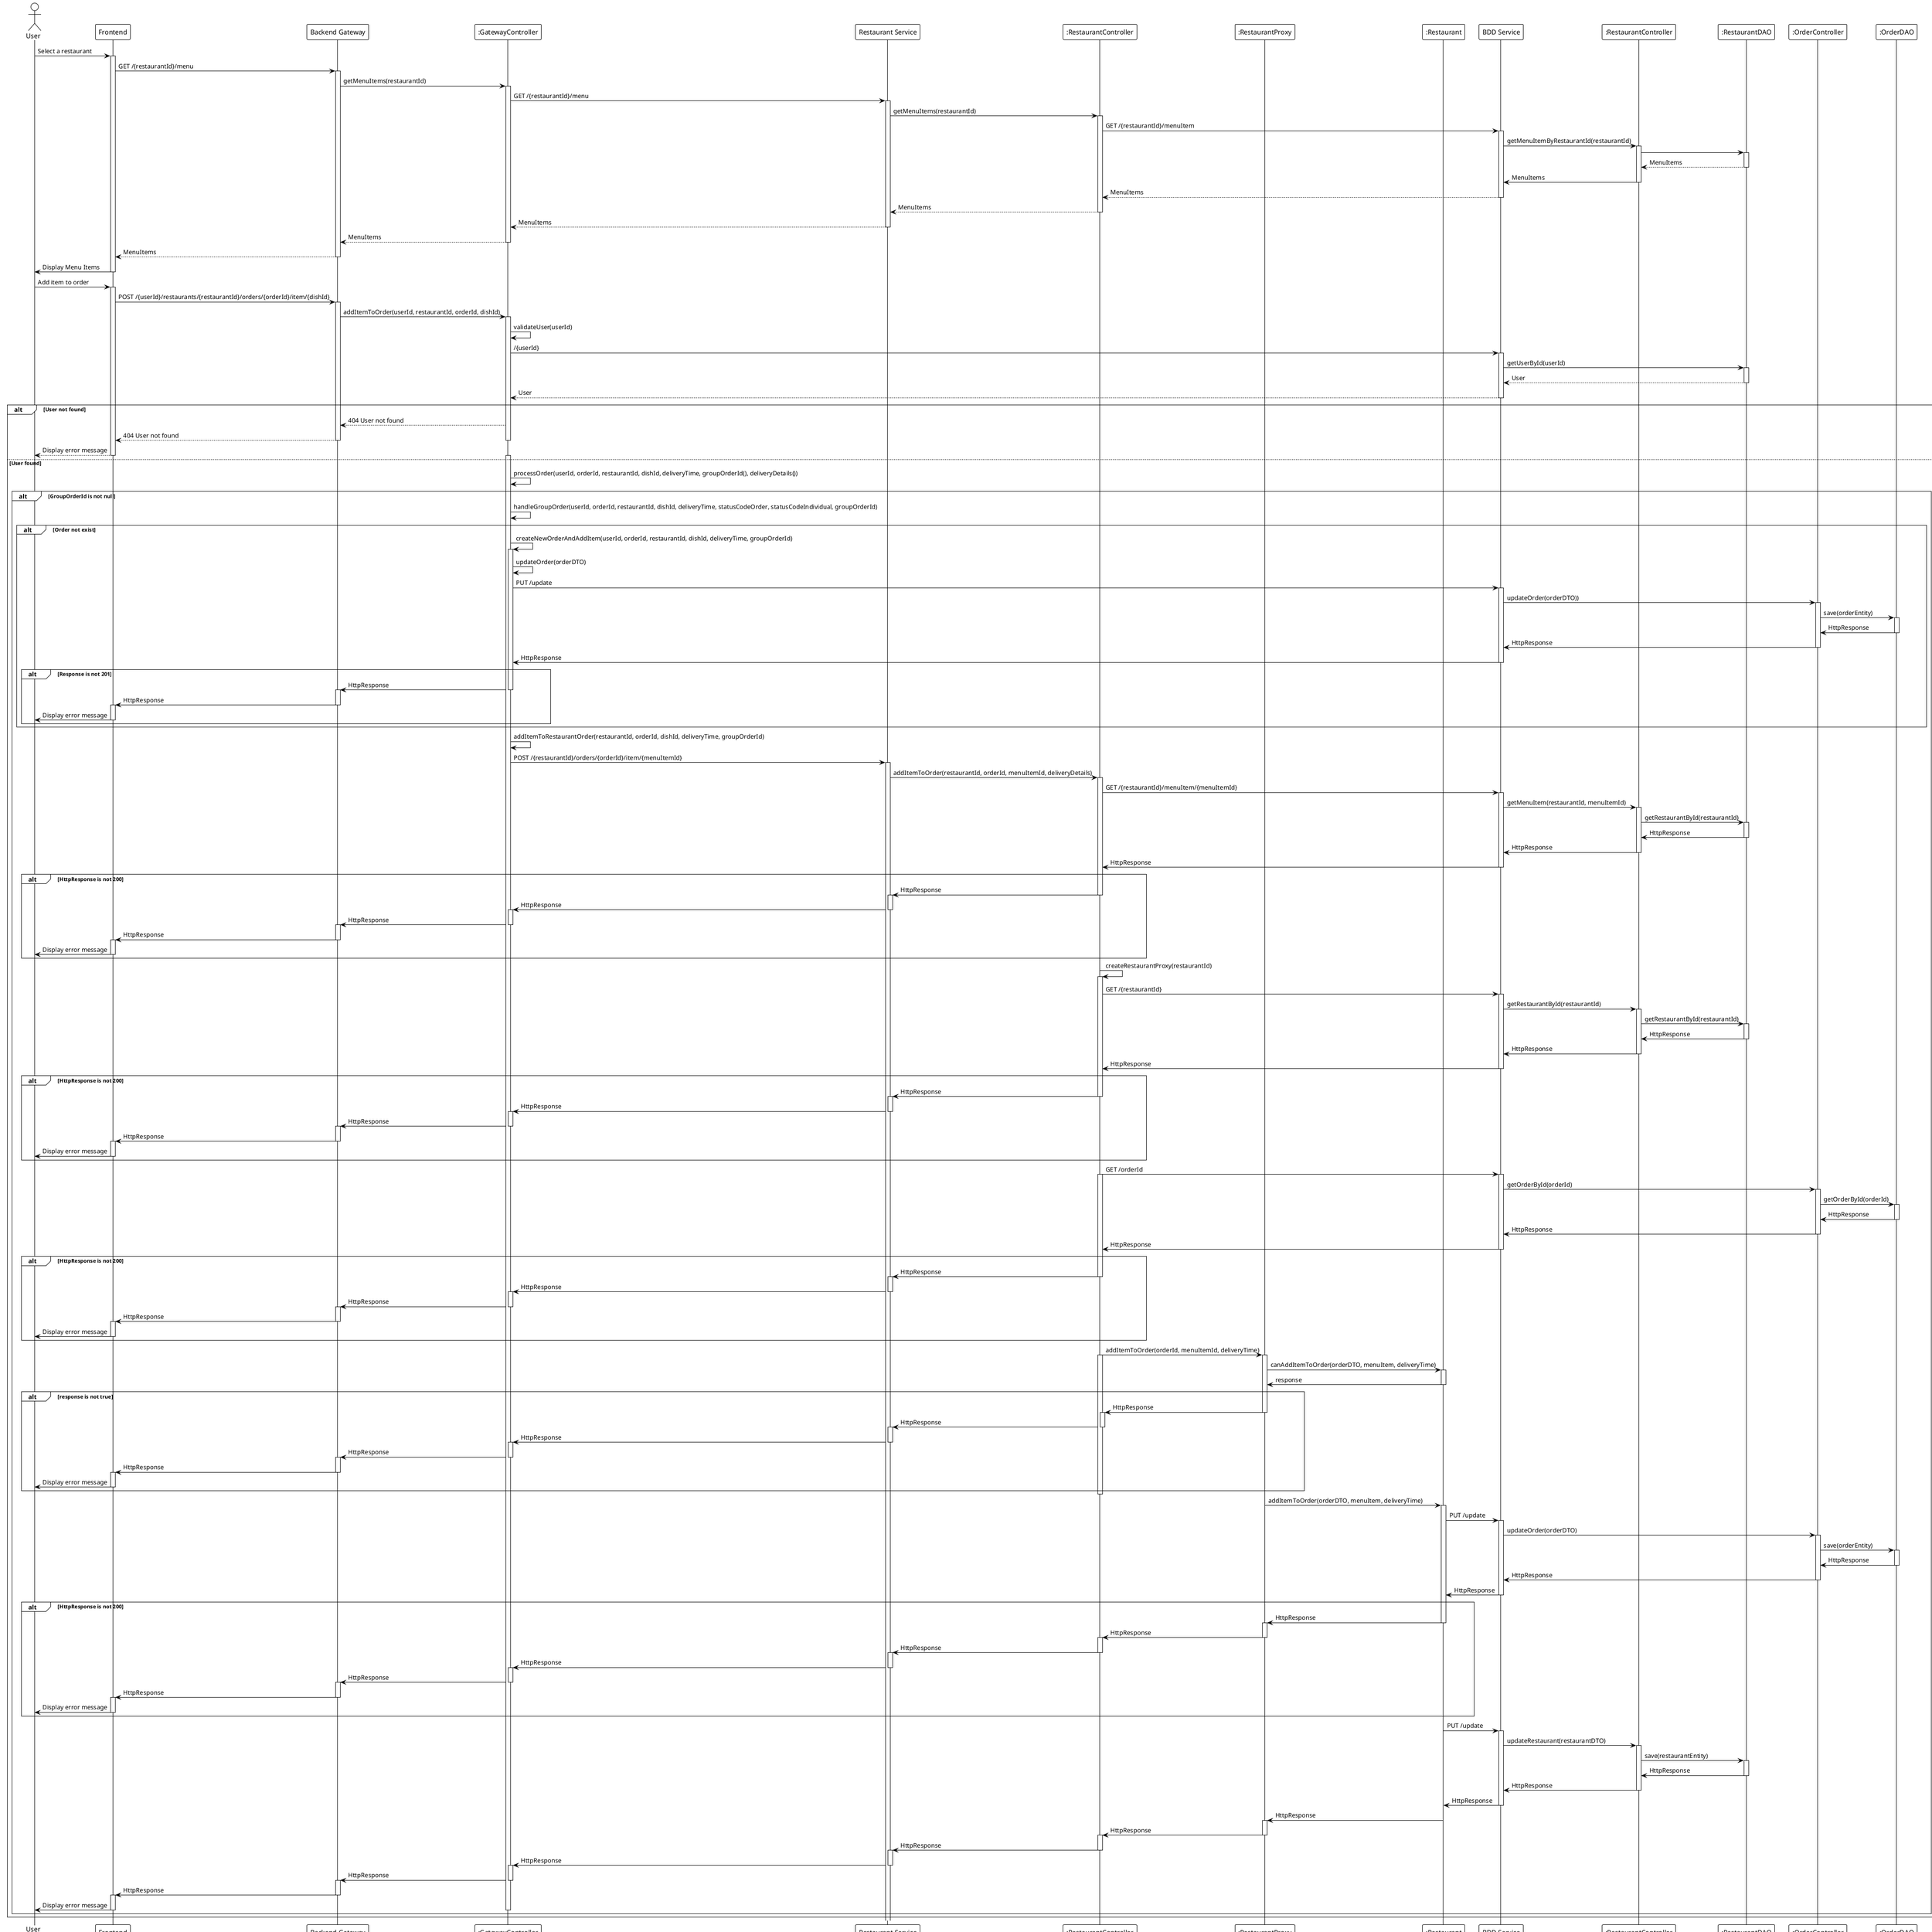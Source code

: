 @startuml
!theme plain
actor User
participant "Frontend" as FE
participant "Backend Gateway" as BG
participant ":GatewayController" as GC
participant "Restaurant Service" as RS
participant ":RestaurantController" as RC
participant ":RestaurantProxy" as RP
participant ":Restaurant" as R
participant "BDD Service" as BDD
participant ":RestaurantController" as BDDRC
participant ":RestaurantDAO" as RDAO
participant ":OrderController" as BDDOC
participant ":OrderDAO" as ODAO

User -> FE: Select a restaurant
activate FE
FE -> BG: GET /{restaurantId}/menu
activate BG

BG -> GC: getMenuItems(restaurantId)
activate GC

GC -> RS: GET /{restaurantId}/menu
activate RS

RS -> RC: getMenuItems(restaurantId)
activate RC

RC -> BDD: GET /{restaurantId}/menuItem
activate BDD

BDD -> BDDRC: getMenuItemByRestaurantId(restaurantId)
activate BDDRC

BDDRC -> RDAO
activate RDAO
RDAO --> BDDRC: MenuItems
deactivate RDAO
BDDRC -> BDD: MenuItems
deactivate BDDRC

BDD --> RC: MenuItems
deactivate BDD

RC --> RS: MenuItems
deactivate RC

RS --> GC: MenuItems
deactivate RS

GC --> BG: MenuItems
deactivate GC

BG --> FE: MenuItems
deactivate BG

FE -> User: Display Menu Items
deactivate FE

User -> FE: Add item to order
activate FE

FE -> BG: POST /{userId}/restaurants/{restaurantId}/orders/{orderId}/item/{dishId}
activate BG

BG -> GC: addItemToOrder(userId, restaurantId, orderId, dishId)
activate GC

GC -> GC: validateUser(userId)
GC -> BDD: /{userId}
activate BDD
BDD -> RDAO: getUserById(userId)
activate RDAO
RDAO --> BDD: User
deactivate RDAO

BDD --> GC: User
deactivate BDD

alt User not found
    GC --> BG: 404 User not found
    BG --> FE: 404 User not found
    deactivate GC
    deactivate BG
    FE --> User: Display error message
    deactivate FE
else User found
    activate GC
    GC -> GC: processOrder(userId, orderId, restaurantId, dishId, deliveryTime, groupOrderId(), deliveryDetails())

    alt GroupOrderId is not null
        GC -> GC: handleGroupOrder(userId, orderId, restaurantId, dishId, deliveryTime, statusCodeOrder, statusCodeIndividual, groupOrderId)

        alt Order not exist
            GC -> GC: createNewOrderAndAddItem(userId, orderId, restaurantId, dishId, deliveryTime, groupOrderId)
            activate GC
            GC -> GC: updateOrder(orderDTO)
            GC -> BDD: PUT /update
            activate BDD
            BDD -> BDDOC: updateOrder(orderDTO))
            activate BDDOC
            BDDOC -> ODAO: save(orderEntity)
            activate ODAO
            ODAO -> BDDOC: HttpResponse
            deactivate ODAO
            BDDOC -> BDD: HttpResponse
            deactivate BDDOC
            BDD -> GC: HttpResponse
            deactivate BDD
            alt Response is not 201
                GC -> BG: HttpResponse
                deactivate GC
                activate BG
                BG -> FE: HttpResponse
                deactivate BG
                activate FE
                FE -> User: Display error message
                deactivate FE
            end
        end
        activate GC
        GC -> GC: addItemToRestaurantOrder(restaurantId, orderId, dishId, deliveryTime, groupOrderId)
        GC -> RS: POST /{restaurantId}/orders/{orderId}/item/{menuItemId}
        activate RS
        RS -> RC: addItemToOrder(restaurantId, orderId, menuItemId, deliveryDetails)
        activate RC
        RC -> BDD: GET /{restaurantId}/menuItem/{menuItemId}
        activate BDD
        BDD -> BDDRC: getMenuItem(restaurantId, menuItemId)
        activate BDDRC
        BDDRC -> RDAO: getRestaurantById(restaurantId)
        activate RDAO
        RDAO -> BDDRC: HttpResponse
        deactivate RDAO
        BDDRC -> BDD: HttpResponse
        deactivate BDDRC
        BDD -> RC: HttpResponse
        deactivate BDD
        alt HttpResponse is not 200
            RC -> RS: HttpResponse
            deactivate RC
            activate RS
            RS -> GC: HttpResponse
            deactivate RS
            activate GC
            GC -> BG: HttpResponse
            deactivate GC
            activate BG
            BG -> FE: HttpResponse
            deactivate BG
            activate FE
            FE -> User: Display error message
            deactivate FE
        end
        RC -> RC: createRestaurantProxy(restaurantId)
        activate RC
        RC -> BDD: GET /{restaurantId}
        activate BDD
        BDD -> BDDRC: getRestaurantById(restaurantId)
        activate BDDRC
        BDDRC -> RDAO: getRestaurantById(restaurantId)
        activate RDAO
        RDAO -> BDDRC: HttpResponse
        deactivate RDAO
        BDDRC -> BDD: HttpResponse
        deactivate BDDRC
        BDD -> RC: HttpResponse
        deactivate BDD
        alt HttpResponse is not 200
            RC -> RS: HttpResponse
            deactivate RC
            activate RS
            RS -> GC: HttpResponse
            deactivate RS
            activate GC
            GC -> BG: HttpResponse
            deactivate GC
            activate BG
            BG -> FE: HttpResponse
            deactivate BG
            activate FE
            FE -> User: Display error message
            deactivate FE
        end
        RC -> BDD: GET /orderId
        activate RC
        activate BDD
        BDD -> BDDOC: getOrderById(orderId)
        activate BDDOC
        BDDOC -> ODAO: getOrderById(orderId)
        activate ODAO
        ODAO -> BDDOC: HttpResponse
        deactivate ODAO
        BDDOC -> BDD: HttpResponse
        deactivate BDDOC
        BDD -> RC: HttpResponse
        deactivate BDD
        alt HttpResponse is not 200
            RC -> RS: HttpResponse
            deactivate RC
            activate RS
            RS -> GC: HttpResponse
            deactivate RS
            activate GC
            GC -> BG: HttpResponse
            deactivate GC
            activate BG
            BG -> FE: HttpResponse
            deactivate BG
            activate FE
            FE -> User: Display error message
            deactivate FE
        end
        RC -> RP: addItemToOrder(orderId, menuItemId, deliveryTime)
        activate RC
        activate RP
        RP -> R: canAddItemToOrder(orderDTO, menuItem, deliveryTime)
        activate R
        R -> RP: response
        deactivate R
        alt response is not true
            RP -> RC: HttpResponse
            deactivate RP
            activate RC
            RC -> RS: HttpResponse
            deactivate RC
            activate RS
            RS -> GC: HttpResponse
            deactivate RS
            activate GC
            GC -> BG: HttpResponse
            deactivate GC
            activate BG
            BG -> FE: HttpResponse
            deactivate BG
            activate FE
            FE -> User: Display error message
            deactivate FE
        end
        deactivate RC
        RP -> R: addItemToOrder(orderDTO, menuItem, deliveryTime)
        activate R
        R -> BDD: PUT /update
        activate BDD
        BDD -> BDDOC: updateOrder(orderDTO)
        activate BDDOC
        BDDOC -> ODAO: save(orderEntity)
        activate ODAO
        ODAO -> BDDOC: HttpResponse
        deactivate ODAO
        BDDOC -> BDD: HttpResponse
        deactivate BDDOC
        BDD -> R: HttpResponse
        deactivate BDD
        alt HttpResponse is not 200
            R -> RP: HttpResponse
            deactivate R
            activate RP
            RP -> RC: HttpResponse
            deactivate RP
            activate RC
            RC -> RS: HttpResponse
            deactivate RC
            activate RS
            RS -> GC: HttpResponse
            deactivate RS
            activate GC
            GC -> BG: HttpResponse
            deactivate GC
            activate BG
            BG -> FE: HttpResponse
            deactivate BG
            activate FE
            FE -> User: Display error message
            deactivate FE
        end
        R -> BDD: PUT /update
        activate BDD
        BDD -> BDDRC: updateRestaurant(restaurantDTO)
        activate BDDRC
        BDDRC -> RDAO: save(restaurantEntity)
        activate RDAO
        RDAO -> BDDRC: HttpResponse
        deactivate RDAO
        BDDRC -> BDD: HttpResponse
        deactivate BDDRC
        BDD -> R: HttpResponse
        deactivate BDD
        R -> RP: HttpResponse
        deactivate R
        activate RP
        RP -> RC: HttpResponse
        deactivate RP
        activate RC
        RC -> RS: HttpResponse
        deactivate RC
        activate RS
        RS -> GC: HttpResponse
        deactivate RS
        activate GC
        GC -> BG: HttpResponse
        deactivate GC
        activate BG
        BG -> FE: HttpResponse
        deactivate BG
        activate FE
        FE -> User: Display error message
        deactivate FE
        deactivate RC
        deactivate GC
    end
end

@enduml
